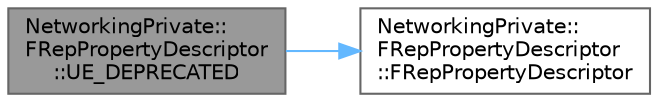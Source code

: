 digraph "NetworkingPrivate::FRepPropertyDescriptor::UE_DEPRECATED"
{
 // INTERACTIVE_SVG=YES
 // LATEX_PDF_SIZE
  bgcolor="transparent";
  edge [fontname=Helvetica,fontsize=10,labelfontname=Helvetica,labelfontsize=10];
  node [fontname=Helvetica,fontsize=10,shape=box,height=0.2,width=0.4];
  rankdir="LR";
  Node1 [id="Node000001",label="NetworkingPrivate::\lFRepPropertyDescriptor\l::UE_DEPRECATED",height=0.2,width=0.4,color="gray40", fillcolor="grey60", style="filled", fontcolor="black",tooltip=" "];
  Node1 -> Node2 [id="edge1_Node000001_Node000002",color="steelblue1",style="solid",tooltip=" "];
  Node2 [id="Node000002",label="NetworkingPrivate::\lFRepPropertyDescriptor\l::FRepPropertyDescriptor",height=0.2,width=0.4,color="grey40", fillcolor="white", style="filled",URL="$d2/d32/structNetworkingPrivate_1_1FRepPropertyDescriptor.html#af9fd97ba6036598f7c853cf8b45fcd20",tooltip=" "];
}
